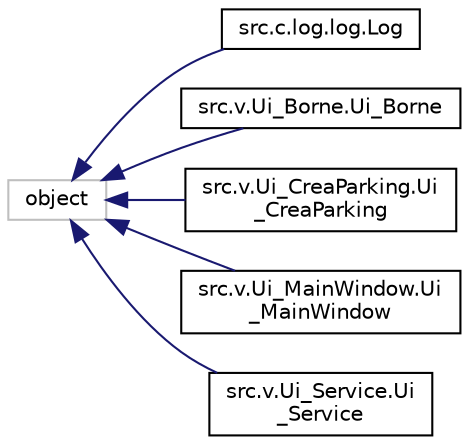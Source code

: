 digraph "Graphical Class Hierarchy"
{
  edge [fontname="Helvetica",fontsize="10",labelfontname="Helvetica",labelfontsize="10"];
  node [fontname="Helvetica",fontsize="10",shape=record];
  rankdir="LR";
  Node1 [label="object",height=0.2,width=0.4,color="grey75", fillcolor="white", style="filled"];
  Node1 -> Node2 [dir="back",color="midnightblue",fontsize="10",style="solid",fontname="Helvetica"];
  Node2 [label="src.c.log.log.Log",height=0.2,width=0.4,color="black", fillcolor="white", style="filled",URL="$classsrc_1_1c_1_1log_1_1log_1_1_log.html"];
  Node1 -> Node3 [dir="back",color="midnightblue",fontsize="10",style="solid",fontname="Helvetica"];
  Node3 [label="src.v.Ui_Borne.Ui_Borne",height=0.2,width=0.4,color="black", fillcolor="white", style="filled",URL="$classsrc_1_1v_1_1_ui___borne_1_1_ui___borne.html"];
  Node1 -> Node4 [dir="back",color="midnightblue",fontsize="10",style="solid",fontname="Helvetica"];
  Node4 [label="src.v.Ui_CreaParking.Ui\l_CreaParking",height=0.2,width=0.4,color="black", fillcolor="white", style="filled",URL="$classsrc_1_1v_1_1_ui___crea_parking_1_1_ui___crea_parking.html"];
  Node1 -> Node5 [dir="back",color="midnightblue",fontsize="10",style="solid",fontname="Helvetica"];
  Node5 [label="src.v.Ui_MainWindow.Ui\l_MainWindow",height=0.2,width=0.4,color="black", fillcolor="white", style="filled",URL="$classsrc_1_1v_1_1_ui___main_window_1_1_ui___main_window.html"];
  Node1 -> Node6 [dir="back",color="midnightblue",fontsize="10",style="solid",fontname="Helvetica"];
  Node6 [label="src.v.Ui_Service.Ui\l_Service",height=0.2,width=0.4,color="black", fillcolor="white", style="filled",URL="$classsrc_1_1v_1_1_ui___service_1_1_ui___service.html"];
}
